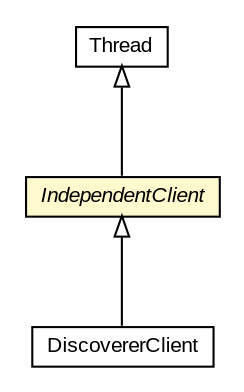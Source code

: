 #!/usr/local/bin/dot
#
# Class diagram 
# Generated by UMLGraph version 5.3 (http://www.umlgraph.org/)
#

digraph G {
	edge [fontname="arial",fontsize=10,labelfontname="arial",labelfontsize=10];
	node [fontname="arial",fontsize=10,shape=plaintext];
	nodesep=0.25;
	ranksep=0.5;
	// context.arch.comm.clients.IndependentClient
	c66453 [label=<<table title="context.arch.comm.clients.IndependentClient" border="0" cellborder="1" cellspacing="0" cellpadding="2" port="p" bgcolor="lemonChiffon" href="./IndependentClient.html">
		<tr><td><table border="0" cellspacing="0" cellpadding="1">
<tr><td align="center" balign="center"><font face="arial italic"> IndependentClient </font></td></tr>
		</table></td></tr>
		</table>>, fontname="arial", fontcolor="black", fontsize=10.0];
	// context.arch.comm.clients.DiscovererClient
	c66454 [label=<<table title="context.arch.comm.clients.DiscovererClient" border="0" cellborder="1" cellspacing="0" cellpadding="2" port="p" href="./DiscovererClient.html">
		<tr><td><table border="0" cellspacing="0" cellpadding="1">
<tr><td align="center" balign="center"> DiscovererClient </td></tr>
		</table></td></tr>
		</table>>, fontname="arial", fontcolor="black", fontsize=10.0];
	//context.arch.comm.clients.IndependentClient extends java.lang.Thread
	c66713:p -> c66453:p [dir=back,arrowtail=empty];
	//context.arch.comm.clients.DiscovererClient extends context.arch.comm.clients.IndependentClient
	c66453:p -> c66454:p [dir=back,arrowtail=empty];
	// java.lang.Thread
	c66713 [label=<<table title="java.lang.Thread" border="0" cellborder="1" cellspacing="0" cellpadding="2" port="p" href="http://java.sun.com/j2se/1.4.2/docs/api/java/lang/Thread.html">
		<tr><td><table border="0" cellspacing="0" cellpadding="1">
<tr><td align="center" balign="center"> Thread </td></tr>
		</table></td></tr>
		</table>>, fontname="arial", fontcolor="black", fontsize=10.0];
}

